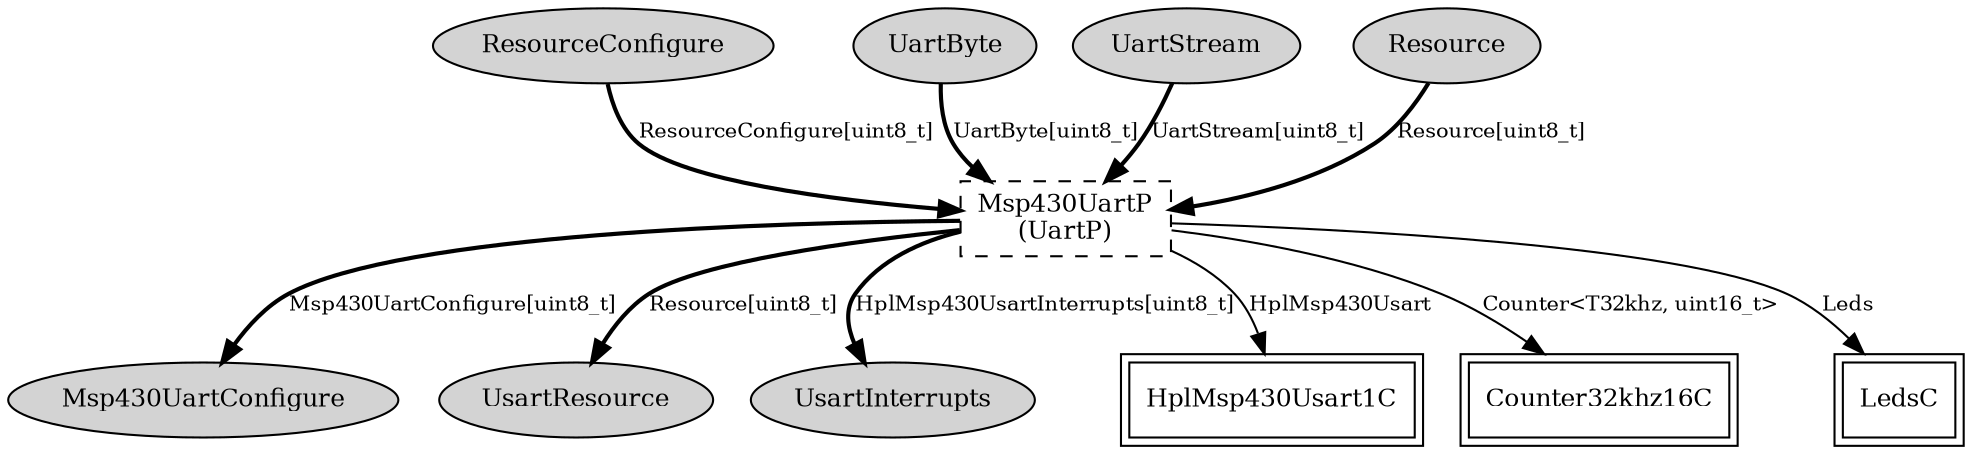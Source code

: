 digraph "tos.chips.msp430.usart.Msp430Uart1P" {
  n0xb6722cb0 [shape=ellipse, style=filled, label="ResourceConfigure", fontsize=12];
  "Msp430Uart1P.UartP" [fontsize=12, shape=box, style=dashed, label="Msp430UartP\n(UartP)", URL="../chtml/tos.chips.msp430.usart.Msp430UartP.html"];
  n0xb671f100 [shape=ellipse, style=filled, label="UartByte", fontsize=12];
  "Msp430Uart1P.UartP" [fontsize=12, shape=box, style=dashed, label="Msp430UartP\n(UartP)", URL="../chtml/tos.chips.msp430.usart.Msp430UartP.html"];
  n0xb67214b8 [shape=ellipse, style=filled, label="UartStream", fontsize=12];
  "Msp430Uart1P.UartP" [fontsize=12, shape=box, style=dashed, label="Msp430UartP\n(UartP)", URL="../chtml/tos.chips.msp430.usart.Msp430UartP.html"];
  n0xb6722268 [shape=ellipse, style=filled, label="Resource", fontsize=12];
  "Msp430Uart1P.UartP" [fontsize=12, shape=box, style=dashed, label="Msp430UartP\n(UartP)", URL="../chtml/tos.chips.msp430.usart.Msp430UartP.html"];
  "Msp430Uart1P.UartP" [fontsize=12, shape=box, style=dashed, label="Msp430UartP\n(UartP)", URL="../chtml/tos.chips.msp430.usart.Msp430UartP.html"];
  n0xb671e400 [shape=ellipse, style=filled, label="Msp430UartConfigure", fontsize=12];
  "Msp430Uart1P.UartP" [fontsize=12, shape=box, style=dashed, label="Msp430UartP\n(UartP)", URL="../chtml/tos.chips.msp430.usart.Msp430UartP.html"];
  n0xb671f8f8 [shape=ellipse, style=filled, label="UsartResource", fontsize=12];
  "Msp430Uart1P.UartP" [fontsize=12, shape=box, style=dashed, label="Msp430UartP\n(UartP)", URL="../chtml/tos.chips.msp430.usart.Msp430UartP.html"];
  n0xb671ebc8 [shape=ellipse, style=filled, label="UsartInterrupts", fontsize=12];
  "Msp430Uart1P.UartP" [fontsize=12, shape=box, style=dashed, label="Msp430UartP\n(UartP)", URL="../chtml/tos.chips.msp430.usart.Msp430UartP.html"];
  "HplMsp430Usart1C" [fontsize=12, shape=box,peripheries=2, URL="../chtml/tos.chips.msp430.usart.HplMsp430Usart1C.html"];
  "Msp430Uart1P.UartP" [fontsize=12, shape=box, style=dashed, label="Msp430UartP\n(UartP)", URL="../chtml/tos.chips.msp430.usart.Msp430UartP.html"];
  "Counter32khz16C" [fontsize=12, shape=box,peripheries=2, URL="../chtml/tos.chips.msp430.timer.Counter32khz16C.html"];
  "Msp430Uart1P.UartP" [fontsize=12, shape=box, style=dashed, label="Msp430UartP\n(UartP)", URL="../chtml/tos.chips.msp430.usart.Msp430UartP.html"];
  "LedsC" [fontsize=12, shape=box,peripheries=2, URL="../chtml/tos.system.LedsC.html"];
  "n0xb6722cb0" -> "Msp430Uart1P.UartP" [label="ResourceConfigure[uint8_t]", style=bold, URL="../ihtml/tos.interfaces.ResourceConfigure.html", fontsize=10];
  "n0xb671f100" -> "Msp430Uart1P.UartP" [label="UartByte[uint8_t]", style=bold, URL="../ihtml/tos.interfaces.UartByte.html", fontsize=10];
  "n0xb67214b8" -> "Msp430Uart1P.UartP" [label="UartStream[uint8_t]", style=bold, URL="../ihtml/tos.interfaces.UartStream.html", fontsize=10];
  "n0xb6722268" -> "Msp430Uart1P.UartP" [label="Resource[uint8_t]", style=bold, URL="../ihtml/tos.interfaces.Resource.html", fontsize=10];
  "Msp430Uart1P.UartP" -> "n0xb671e400" [label="Msp430UartConfigure[uint8_t]", style=bold, URL="../ihtml/tos.chips.msp430.usart.Msp430UartConfigure.html", fontsize=10];
  "Msp430Uart1P.UartP" -> "n0xb671f8f8" [label="Resource[uint8_t]", style=bold, URL="../ihtml/tos.interfaces.Resource.html", fontsize=10];
  "Msp430Uart1P.UartP" -> "n0xb671ebc8" [label="HplMsp430UsartInterrupts[uint8_t]", style=bold, URL="../ihtml/tos.chips.msp430.usart.HplMsp430UsartInterrupts.html", fontsize=10];
  "Msp430Uart1P.UartP" -> "HplMsp430Usart1C" [label="HplMsp430Usart", URL="../ihtml/tos.chips.msp430.usart.HplMsp430Usart.html", fontsize=10];
  "Msp430Uart1P.UartP" -> "Counter32khz16C" [label="Counter<T32khz, uint16_t>", URL="../ihtml/tos.lib.timer.Counter.html", fontsize=10];
  "Msp430Uart1P.UartP" -> "LedsC" [label="Leds", URL="../ihtml/tos.interfaces.Leds.html", fontsize=10];
}
